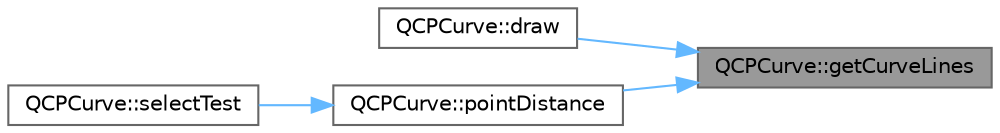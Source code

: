 digraph "QCPCurve::getCurveLines"
{
 // LATEX_PDF_SIZE
  bgcolor="transparent";
  edge [fontname=Helvetica,fontsize=10,labelfontname=Helvetica,labelfontsize=10];
  node [fontname=Helvetica,fontsize=10,shape=box,height=0.2,width=0.4];
  rankdir="RL";
  Node1 [label="QCPCurve::getCurveLines",height=0.2,width=0.4,color="gray40", fillcolor="grey60", style="filled", fontcolor="black",tooltip=" "];
  Node1 -> Node2 [dir="back",color="steelblue1",style="solid"];
  Node2 [label="QCPCurve::draw",height=0.2,width=0.4,color="grey40", fillcolor="white", style="filled",URL="$class_q_c_p_curve.html#ac199d41d23865cd68bd7b598308a4433",tooltip=" "];
  Node1 -> Node3 [dir="back",color="steelblue1",style="solid"];
  Node3 [label="QCPCurve::pointDistance",height=0.2,width=0.4,color="grey40", fillcolor="white", style="filled",URL="$class_q_c_p_curve.html#aa2c9c9c0e57f11f18a5cb7e47927157c",tooltip=" "];
  Node3 -> Node4 [dir="back",color="steelblue1",style="solid"];
  Node4 [label="QCPCurve::selectTest",height=0.2,width=0.4,color="grey40", fillcolor="white", style="filled",URL="$class_q_c_p_curve.html#a0ed9b7e6b4bc72010d6fcd974af46a8b",tooltip=" "];
}
